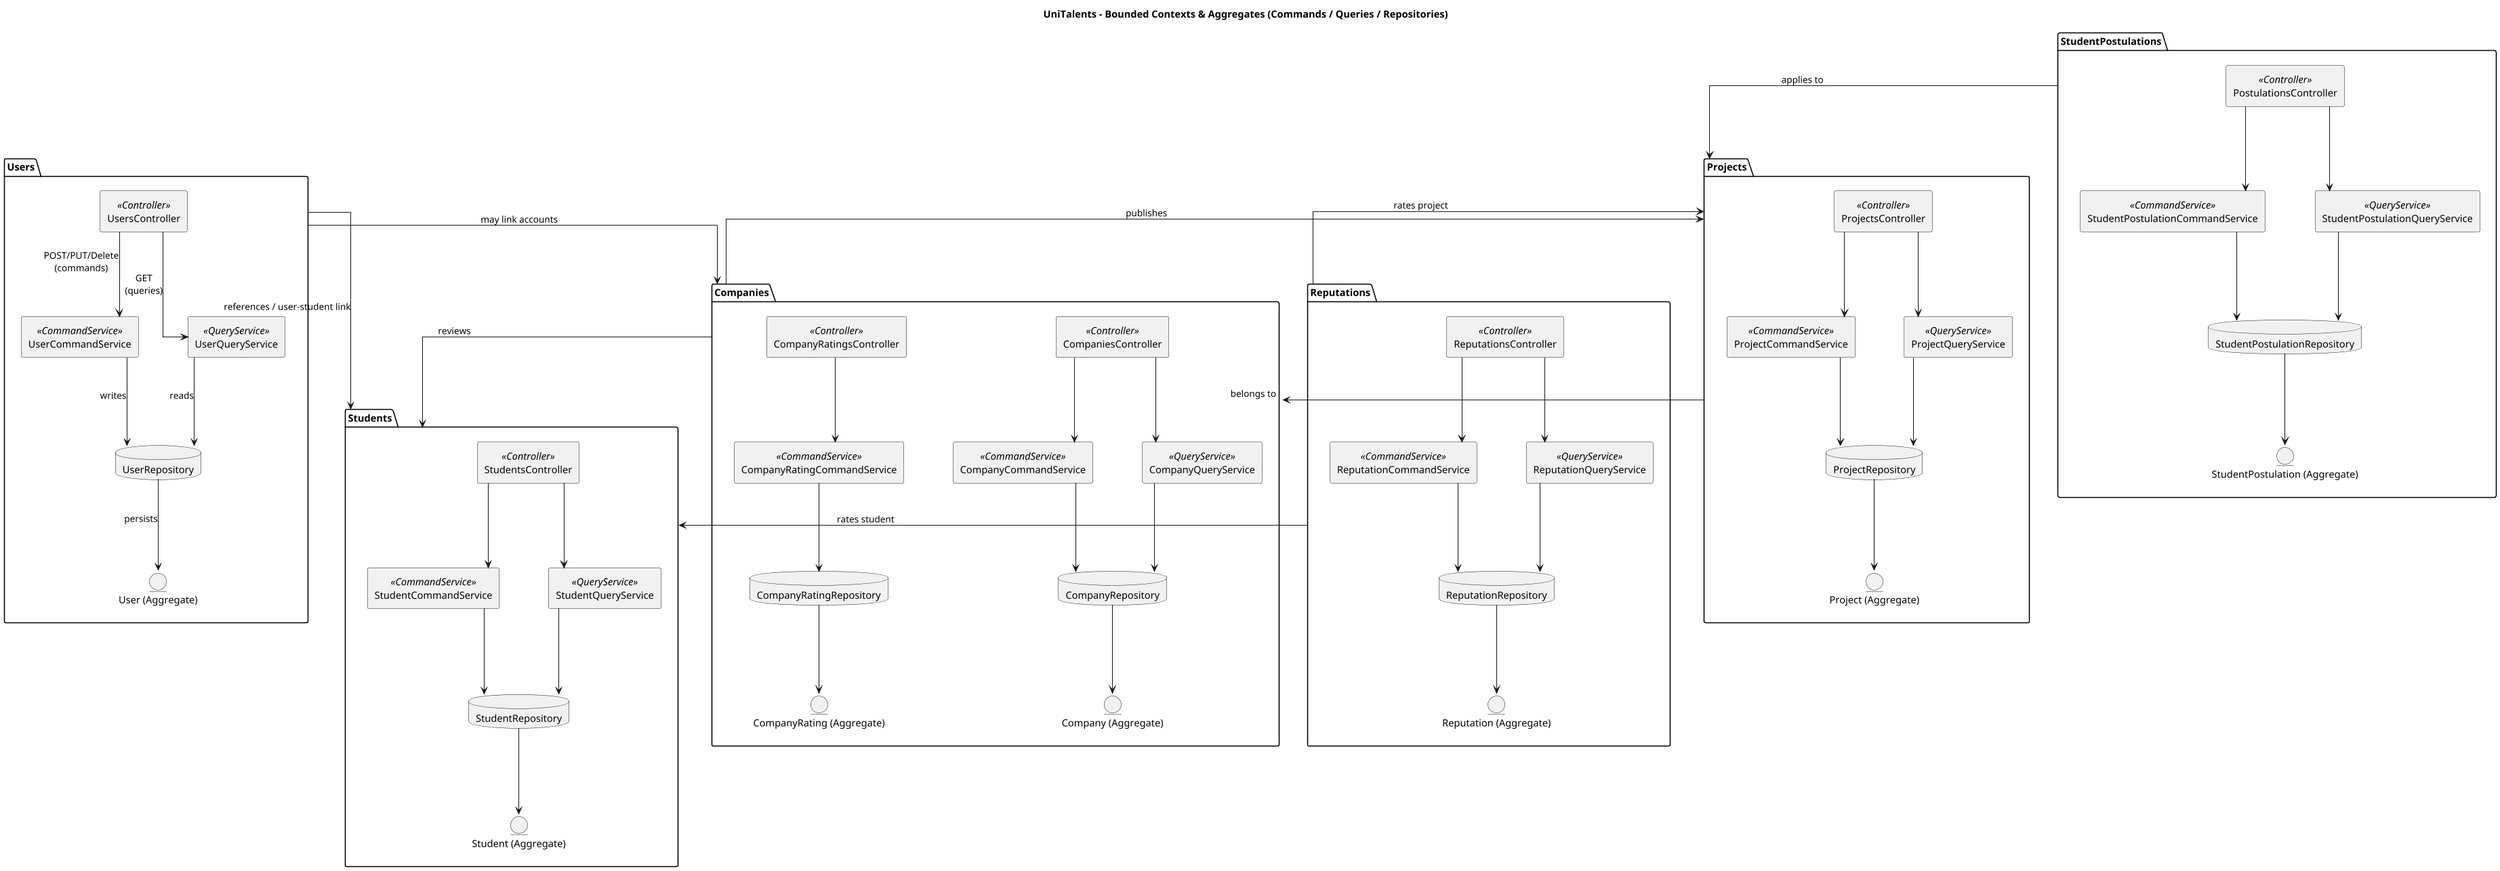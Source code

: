 @startuml

top to bottom direction
skinparam nodesep 70
skinparam ranksep 120
skinparam linetype ortho
skinparam componentStyle rectangle
skinparam shadowing false
skinparam linetype ortho
skinparam dpi 100
title UniTalents - Bounded Contexts & Aggregates (Commands / Queries / Repositories)

package "StudentPostulations" as Postulations {
  [PostulationsController] <<Controller>>
  [StudentPostulationCommandService] <<CommandService>>
  [StudentPostulationQueryService] <<QueryService>>
  database "StudentPostulationRepository" as PostRepo
  entity "StudentPostulation (Aggregate)" as PostAgg
  PostulationsController --> StudentPostulationCommandService
  PostulationsController --> StudentPostulationQueryService
  StudentPostulationCommandService --> PostRepo
  StudentPostulationQueryService --> PostRepo
  PostRepo --> PostAgg
}
package "Projects" as Projects {
  [ProjectsController] <<Controller>>
  [ProjectCommandService] <<CommandService>>
  [ProjectQueryService] <<QueryService>>
  database "ProjectRepository" as ProjectRepo
  entity "Project (Aggregate)" as ProjectAgg
  ProjectsController --> ProjectCommandService
  ProjectsController --> ProjectQueryService
  ProjectCommandService --> ProjectRepo
  ProjectQueryService --> ProjectRepo
  ProjectRepo --> ProjectAgg
}

package "Students" as Students {
  [StudentsController] <<Controller>>
  [StudentCommandService] <<CommandService>>
  [StudentQueryService] <<QueryService>>
  database "StudentRepository" as StudentRepo
  entity "Student (Aggregate)" as StudentAgg
  StudentsController --> StudentCommandService
  StudentsController --> StudentQueryService
  StudentCommandService --> StudentRepo
  StudentQueryService --> StudentRepo
  StudentRepo --> StudentAgg
}
package "Users" as Users {
  [UsersController] <<Controller>>
  [UserCommandService] <<CommandService>>
  [UserQueryService] <<QueryService>>
  database "UserRepository" as UserRepo
  entity "User (Aggregate)" as UserAgg
  UsersController --> UserCommandService : "POST/PUT/Delete\n(commands)"
  UsersController --> UserQueryService   : "GET\n(queries)"
  UserCommandService --> UserRepo : "writes"
  UserQueryService --> UserRepo : "reads"
  UserRepo --> UserAgg : "persists"
}
together {
package "Companies" as Companies {
  [CompaniesController] <<Controller>>
  [CompanyRatingsController] <<Controller>>
  [CompanyCommandService] <<CommandService>>
  [CompanyQueryService] <<QueryService>>
  [CompanyRatingCommandService] <<CommandService>>
  database "CompanyRepository" as CompanyRepo
  database "CompanyRatingRepository" as CompanyRatingRepo
  entity "Company (Aggregate)" as CompanyAgg
  entity "CompanyRating (Aggregate)" as CompanyRatingAgg
  CompaniesController --> CompanyCommandService
  CompaniesController --> CompanyQueryService
  CompanyRatingsController --> CompanyRatingCommandService
  CompanyCommandService --> CompanyRepo
  CompanyQueryService --> CompanyRepo
  CompanyRatingCommandService --> CompanyRatingRepo
  CompanyRepo --> CompanyAgg
  CompanyRatingRepo --> CompanyRatingAgg
}


package "Reputations" as Reputations {
  [ReputationsController] <<Controller>>
  [ReputationCommandService] <<CommandService>>
  [ReputationQueryService] <<QueryService>>
  database "ReputationRepository" as ReputationRepo
  entity "Reputation (Aggregate)" as ReputationAgg
  ReputationsController --> ReputationCommandService
  ReputationsController --> ReputationQueryService
  ReputationCommandService --> ReputationRepo
  ReputationQueryService --> ReputationRepo
  ReputationRepo --> ReputationAgg
}
}


Users -up-> Students : "references / user-student link"
Users -down-> Companies : "may link accounts"
Companies -up-> Projects : "publishes"
Companies -down-> Students : "reviews"
Projects -up-> Companies : "belongs to"
Postulations -down-> Projects : "applies to"
Reputations -up-> Projects : "rates project"
Reputations --> Students : "rates student"

@enduml
